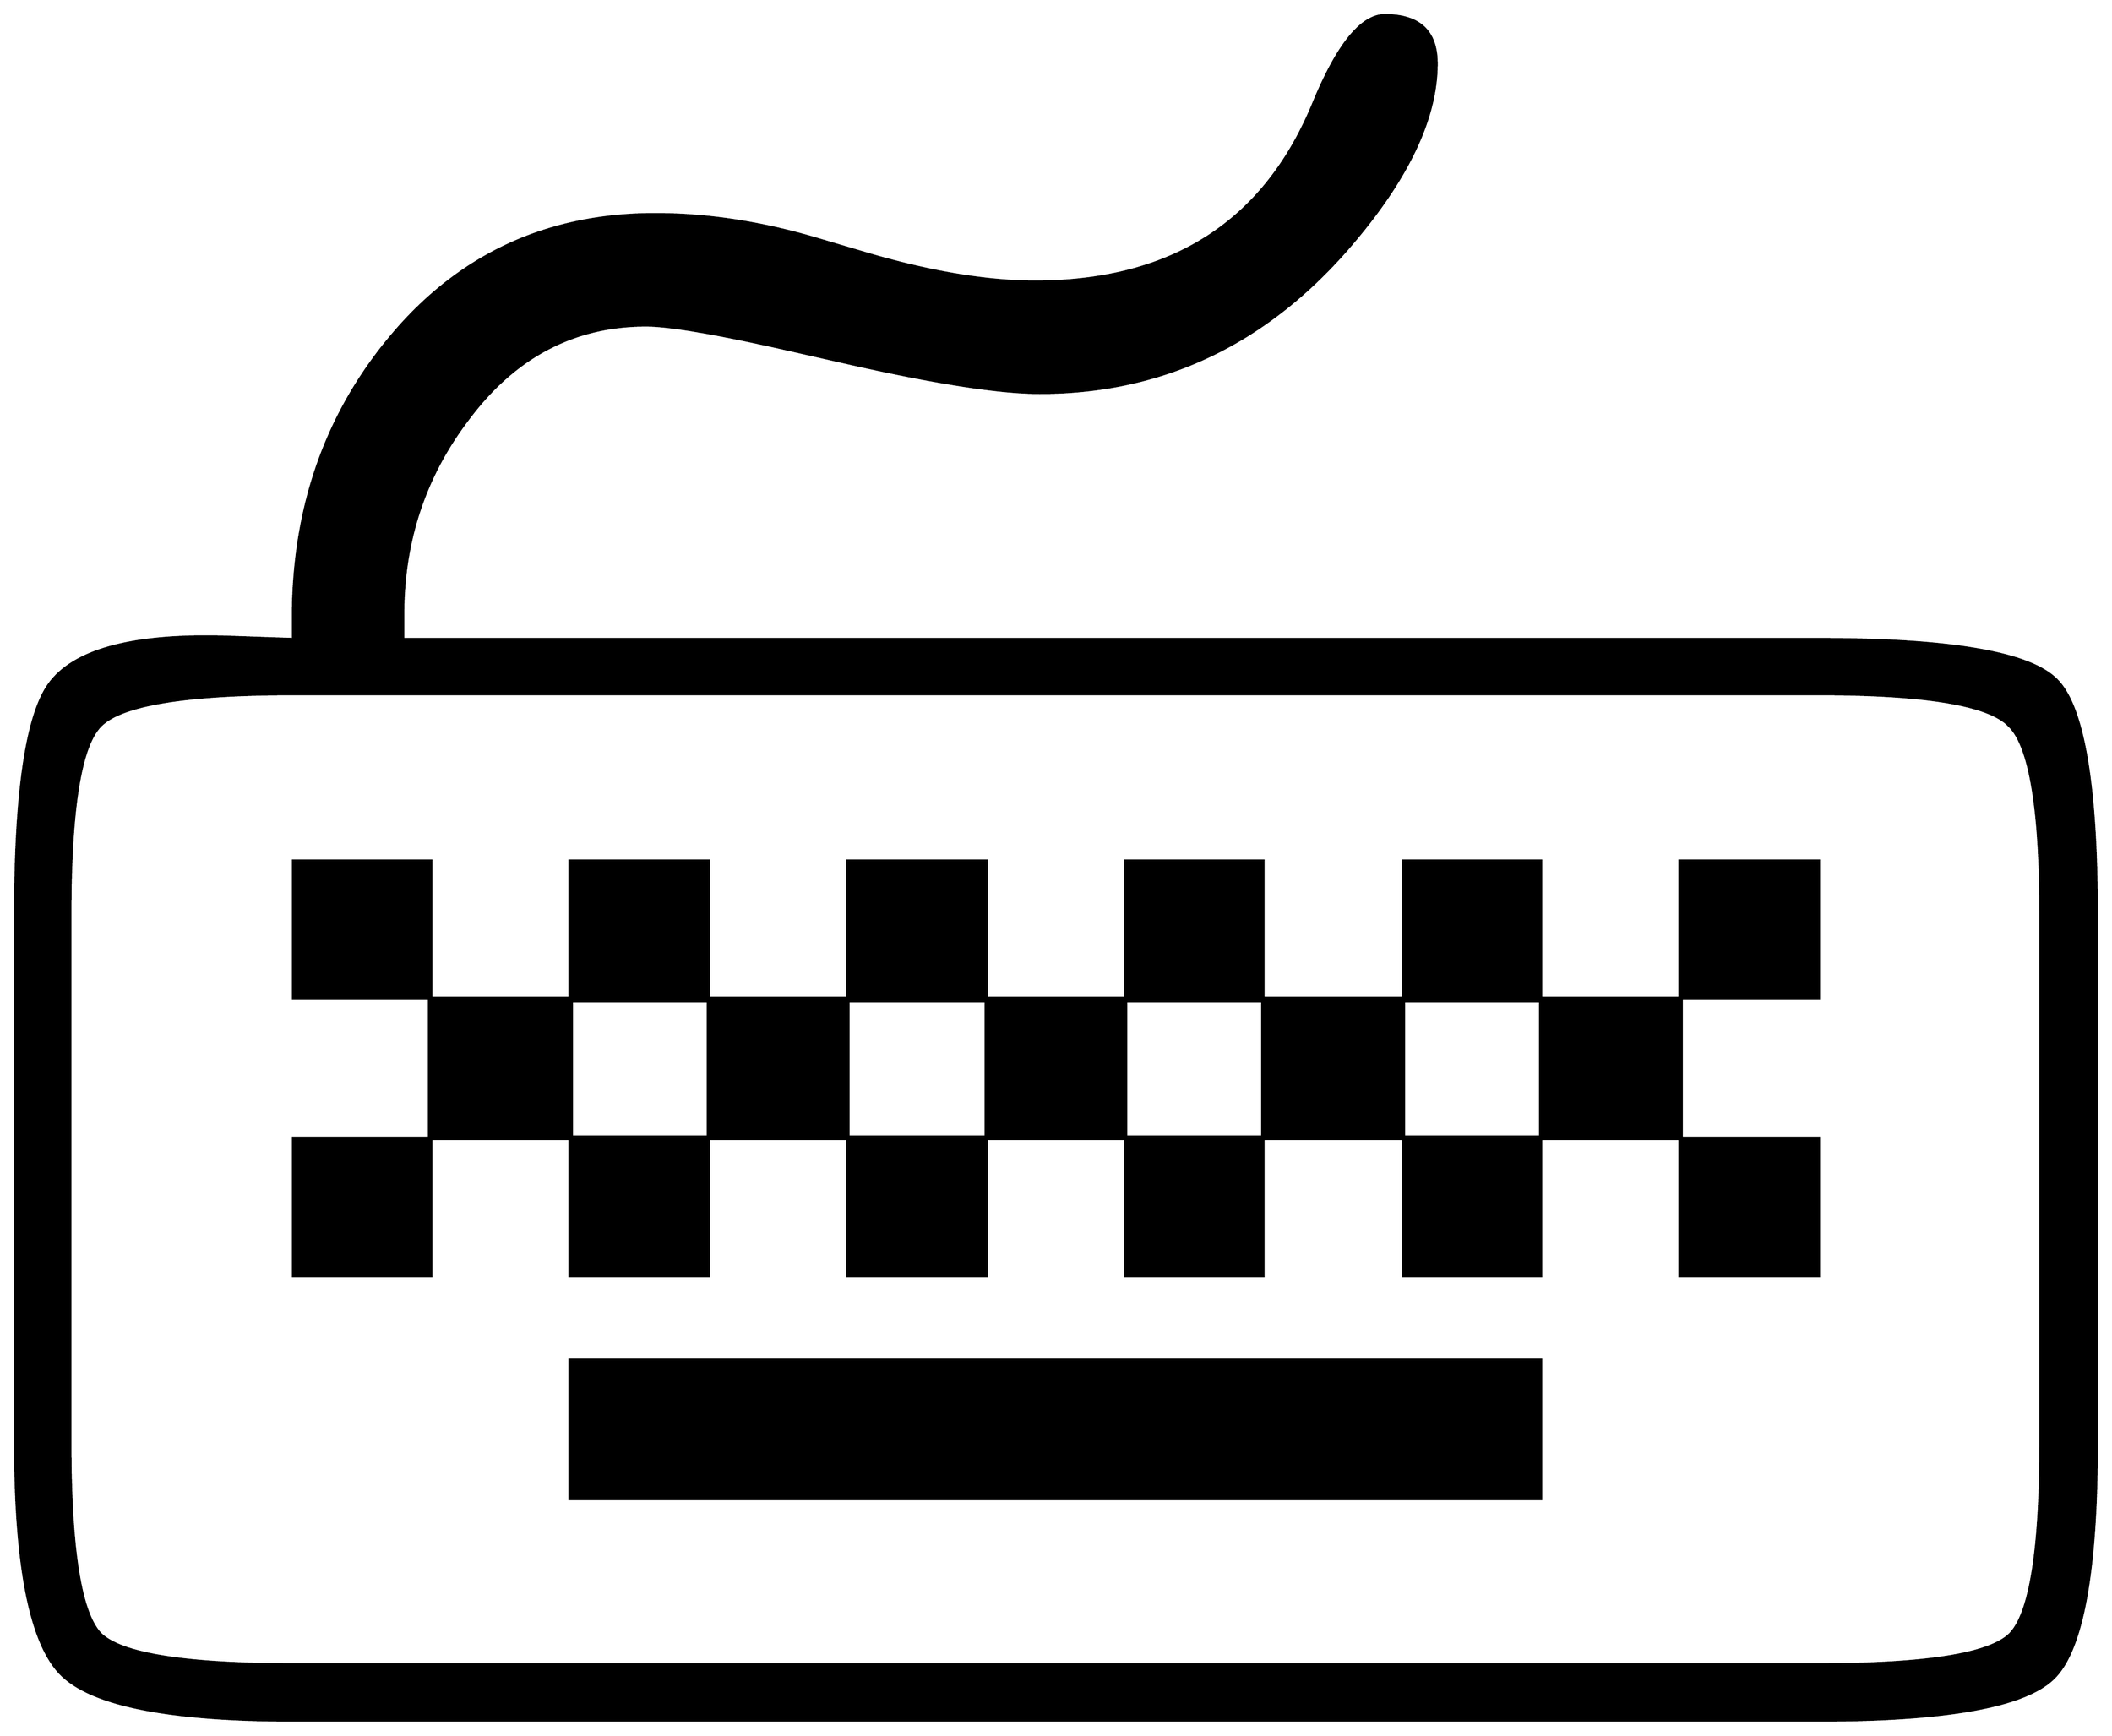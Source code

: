 


\begin{tikzpicture}[y=0.80pt, x=0.80pt, yscale=-1.0, xscale=1.0, inner sep=0pt, outer sep=0pt]
\begin{scope}[shift={(100.0,1882.0)},nonzero rule]
  \path[draw=.,fill=.,line width=1.600pt] (2024.0,-247.0) ..
    controls (2024.0,-133.0) and (2011.333,-63.333) ..
    (1986.0,-38.0) .. controls (1960.667,-12.667) and (1891.0,-0.0)
    .. (1777.0,0.0) -- (420.0,0.0) .. controls (310.0,0.0) and
    (241.333,-13.667) .. (214.0,-41.0) .. controls (186.667,-68.333) and
    (173.0,-137.0) .. (173.0,-247.0) -- (173.0,-716.0) ..
    controls (173.0,-826.667) and (183.333,-895.667) .. (204.0,-923.0)
    .. controls (226.667,-953.0) and (279.333,-966.667) ..
    (362.0,-964.0) -- (420.0,-962.0) -- (420.0,-981.0) ..
    controls (420.0,-1078.333) and (449.0,-1161.667) ..
    (507.0,-1231.0) .. controls (567.667,-1303.667) and
    (646.0,-1340.0) .. (742.0,-1340.0) .. controls
    (788.667,-1340.0) and (836.667,-1332.667) .. (886.0,-1318.0) --
    (930.0,-1305.0) .. controls (986.667,-1288.333) and
    (1036.667,-1280.0) .. (1080.0,-1280.0) .. controls
    (1202.0,-1280.0) and (1284.667,-1333.333) .. (1328.0,-1440.0) ..
    controls (1349.333,-1491.333) and (1370.333,-1517.0) ..
    (1391.0,-1517.0) .. controls (1421.667,-1517.0) and
    (1437.0,-1502.667) .. (1437.0,-1474.0) .. controls
    (1437.0,-1424.0) and (1409.667,-1368.0) .. (1355.0,-1306.0) ..
    controls (1281.0,-1222.667) and (1190.667,-1181.0) ..
    (1084.0,-1181.0) .. controls (1048.0,-1181.0) and
    (990.333,-1190.0) .. (911.0,-1208.0) -- (858.0,-1220.0) ..
    controls (796.0,-1234.0) and (754.667,-1241.0) ..
    (734.0,-1241.0) .. controls (670.0,-1241.0) and
    (617.333,-1213.333) .. (576.0,-1158.0) .. controls
    (537.333,-1107.333) and (518.0,-1049.333) .. (518.0,-984.0) --
    (518.0,-962.0) -- (1777.0,-962.0) .. controls
    (1893.667,-962.0) and (1964.0,-950.0) .. (1988.0,-926.0) ..
    controls (2012.0,-902.667) and (2024.0,-832.667) ..
    (2024.0,-716.0) -- (2024.0,-247.0) -- cycle(1974.0,-248.0)
    -- (1974.0,-716.0) .. controls (1974.0,-810.667) and
    (1964.667,-867.0) .. (1946.0,-885.0) .. controls
    (1928.0,-903.667) and (1871.667,-913.0) .. (1777.0,-913.0) --
    (420.0,-913.0) .. controls (324.667,-913.0) and (267.667,-903.667)
    .. (249.0,-885.0) .. controls (231.0,-867.0) and
    (222.0,-810.667) .. (222.0,-716.0) -- (222.0,-248.0) ..
    controls (222.0,-152.667) and (231.0,-95.667) .. (249.0,-77.0)
    .. controls (267.667,-59.0) and (324.667,-50.0) .. (420.0,-50.0)
    -- (1777.0,-50.0) .. controls (1872.333,-50.0) and
    (1929.0,-59.0) .. (1947.0,-77.0) .. controls (1965.0,-95.667)
    and (1974.0,-152.667) .. (1974.0,-248.0) --
    cycle(1777.0,-395.0) -- (1653.0,-395.0) -- (1653.0,-517.0)
    -- (1530.0,-517.0) -- (1530.0,-395.0) -- (1407.0,-395.0) --
    (1407.0,-517.0) -- (1283.0,-517.0) -- (1283.0,-395.0) --
    (1160.0,-395.0) -- (1160.0,-517.0) -- (1037.0,-517.0) --
    (1037.0,-395.0) -- (913.0,-395.0) -- (913.0,-517.0) --
    (790.0,-517.0) -- (790.0,-395.0) -- (666.0,-395.0) --
    (666.0,-517.0) -- (543.0,-517.0) -- (543.0,-395.0) --
    (420.0,-395.0) -- (420.0,-518.0) -- (541.0,-518.0) --
    (541.0,-642.0) -- (420.0,-642.0) -- (420.0,-765.0) --
    (543.0,-765.0) -- (543.0,-643.0) -- (666.0,-643.0) --
    (666.0,-765.0) -- (790.0,-765.0) -- (790.0,-643.0) --
    (913.0,-643.0) -- (913.0,-765.0) -- (1037.0,-765.0) --
    (1037.0,-643.0) -- (1160.0,-643.0) -- (1160.0,-765.0) --
    (1283.0,-765.0) -- (1283.0,-643.0) -- (1407.0,-643.0) --
    (1407.0,-765.0) -- (1530.0,-765.0) -- (1530.0,-643.0) --
    (1653.0,-643.0) -- (1653.0,-765.0) -- (1777.0,-765.0) --
    (1777.0,-642.0) -- (1655.0,-642.0) -- (1655.0,-518.0) --
    (1777.0,-518.0) -- (1777.0,-395.0) -- cycle(1530.0,-197.0)
    -- (666.0,-197.0) -- (666.0,-321.0) -- (1530.0,-321.0) --
    (1530.0,-197.0) -- cycle(1529.0,-519.0) -- (1529.0,-640.0)
    -- (1408.0,-640.0) -- (1408.0,-519.0) -- (1529.0,-519.0) --
    cycle(1282.0,-519.0) -- (1282.0,-640.0) -- (1161.0,-640.0)
    -- (1161.0,-519.0) -- (1282.0,-519.0) --
    cycle(1036.0,-519.0) -- (1036.0,-640.0) -- (914.0,-640.0) --
    (914.0,-519.0) -- (1036.0,-519.0) -- cycle(789.0,-519.0) --
    (789.0,-640.0) -- (668.0,-640.0) -- (668.0,-519.0) --
    (789.0,-519.0) -- cycle;
\end{scope}

\end{tikzpicture}

